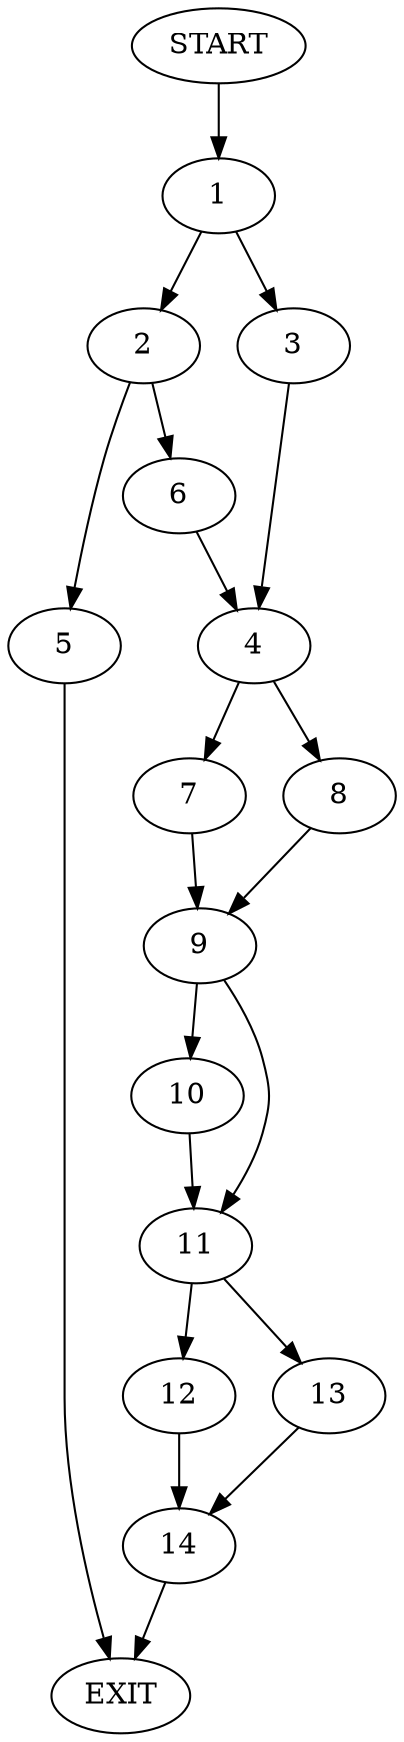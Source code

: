digraph {
0 [label="START"]
15 [label="EXIT"]
0 -> 1
1 -> 2
1 -> 3
3 -> 4
2 -> 5
2 -> 6
5 -> 15
6 -> 4
4 -> 7
4 -> 8
8 -> 9
7 -> 9
9 -> 10
9 -> 11
11 -> 12
11 -> 13
10 -> 11
13 -> 14
12 -> 14
14 -> 15
}
